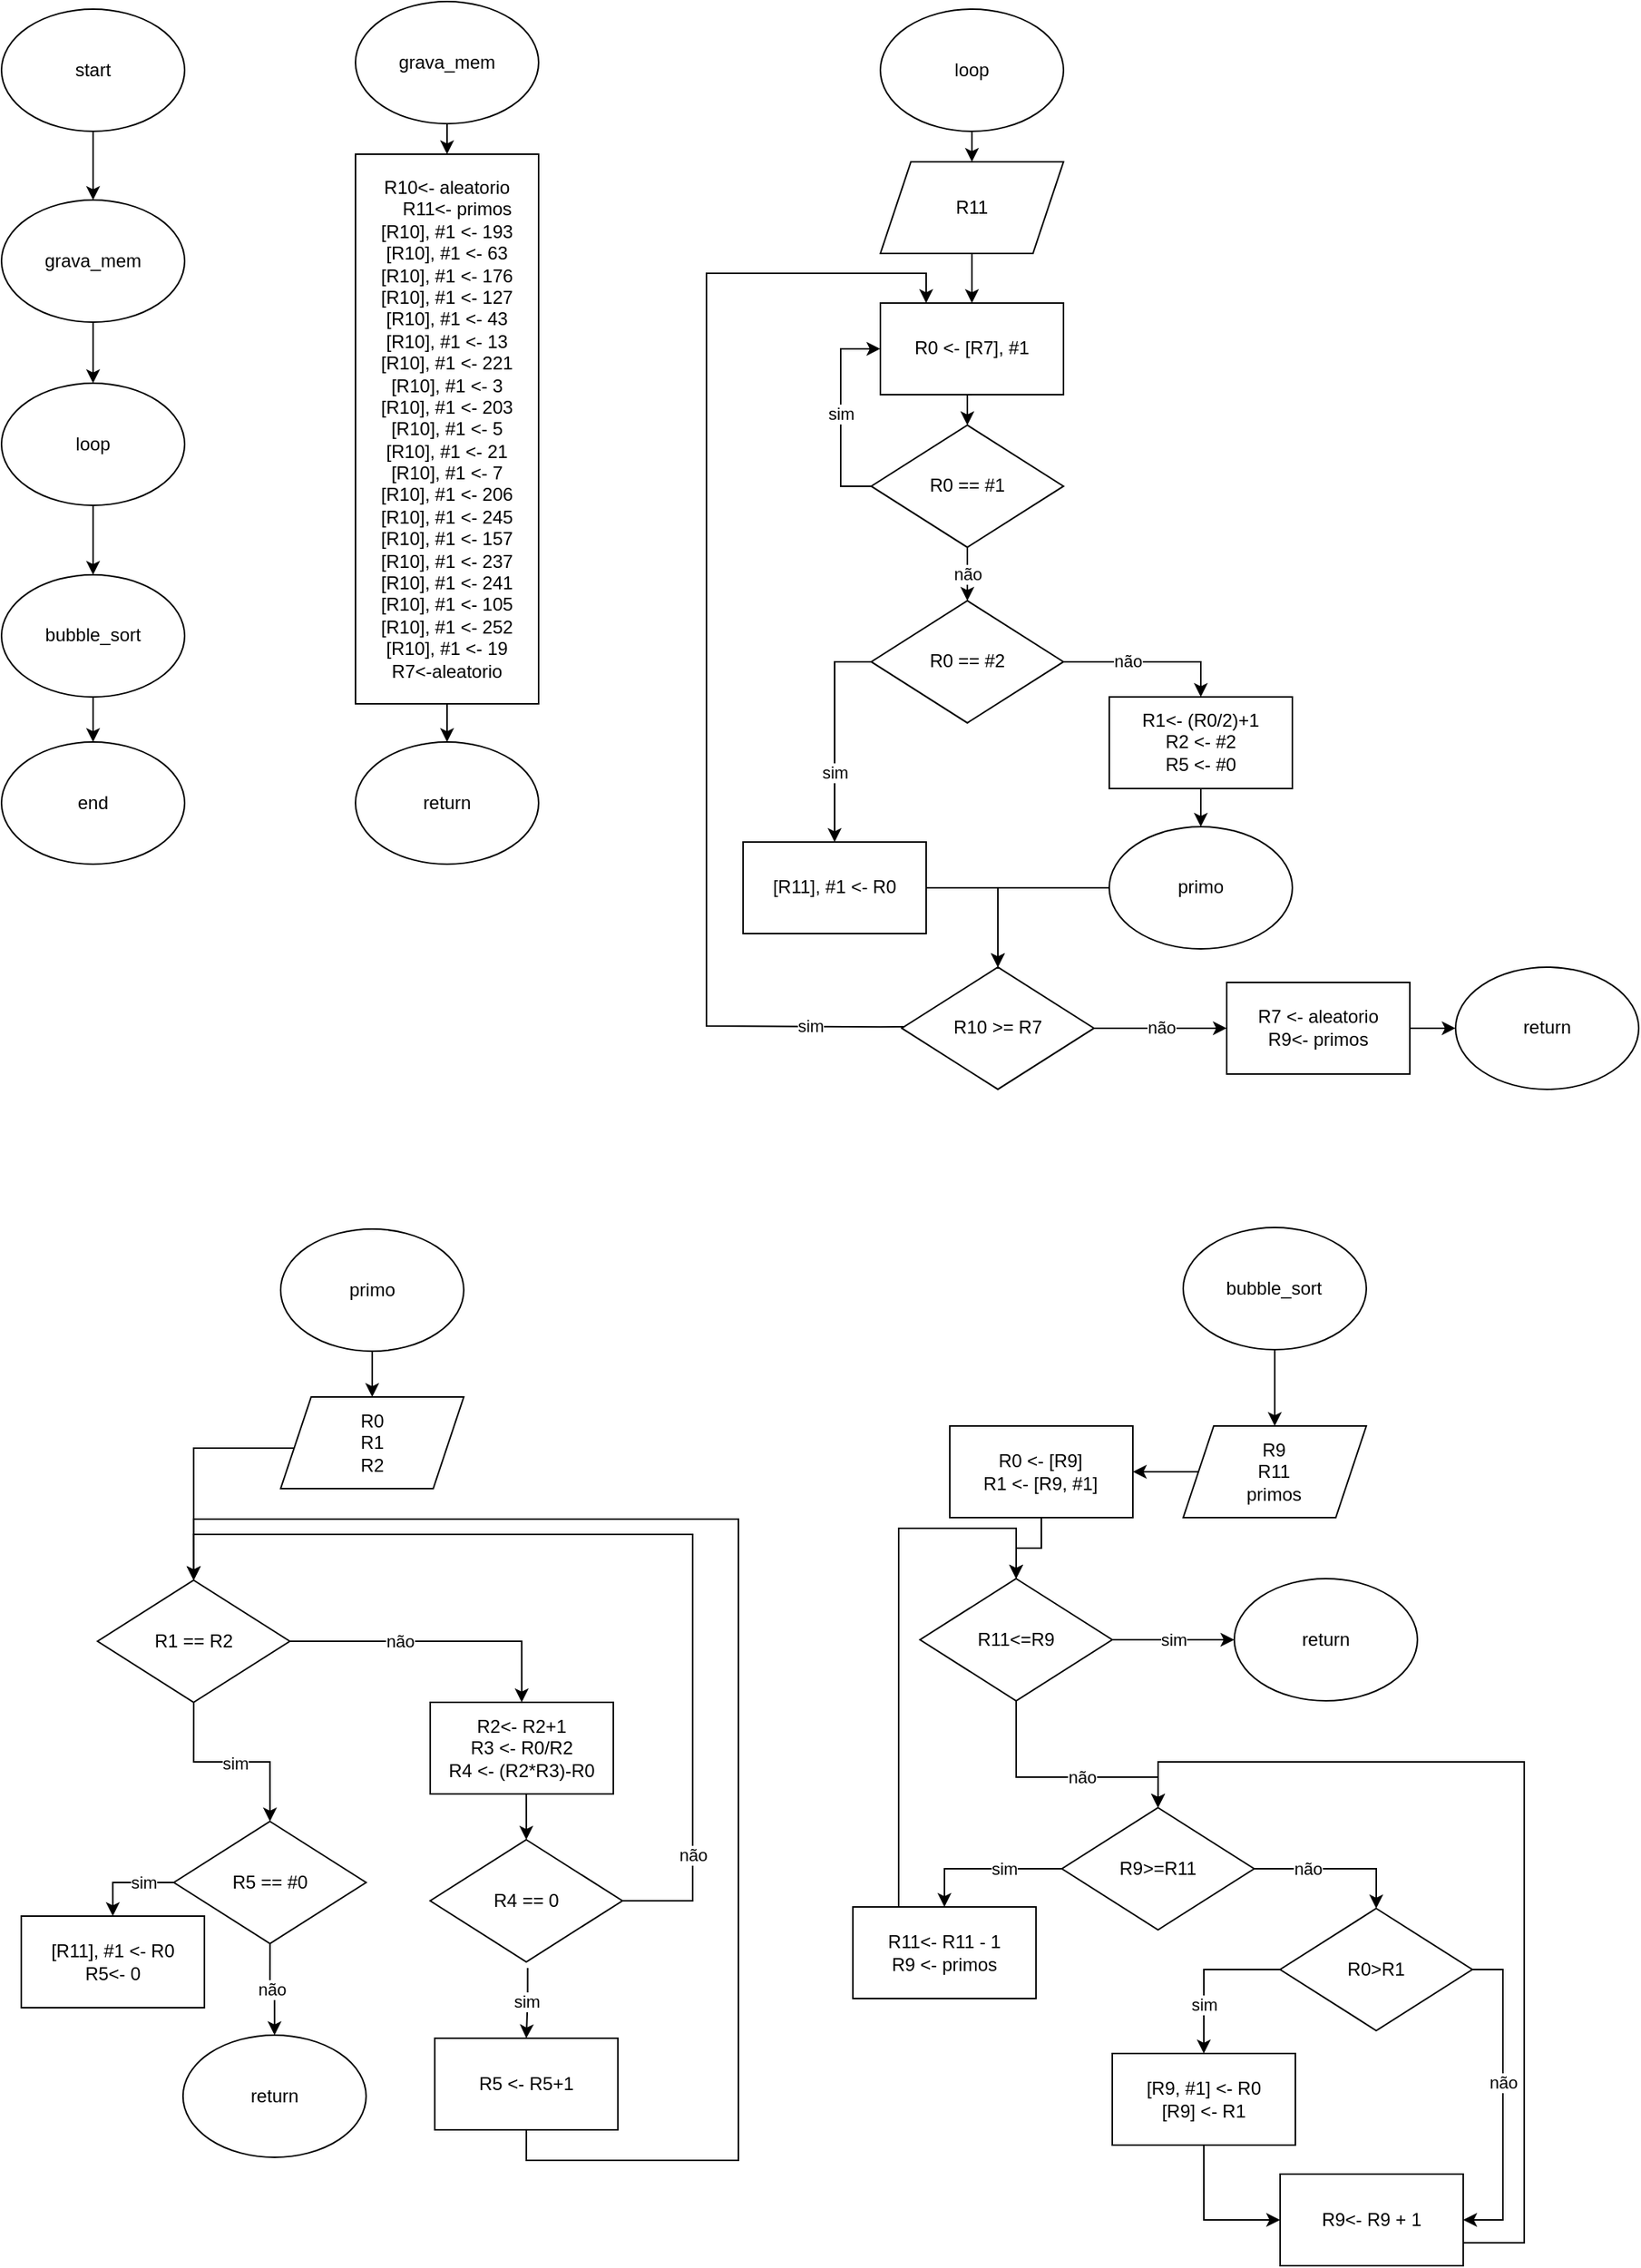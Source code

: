 <mxfile version="21.2.3" type="google">
  <diagram name="Página-1" id="S_L90jc0yvWZ7cHeXDMu">
    <mxGraphModel grid="1" page="1" gridSize="10" guides="1" tooltips="1" connect="1" arrows="1" fold="1" pageScale="1" pageWidth="1169" pageHeight="1654" math="0" shadow="0">
      <root>
        <mxCell id="0" />
        <mxCell id="1" parent="0" />
        <mxCell id="ndIIjWnxnS-T_BKoGuvT-43" style="edgeStyle=orthogonalEdgeStyle;rounded=0;orthogonalLoop=1;jettySize=auto;html=1;exitX=0.5;exitY=1;exitDx=0;exitDy=0;entryX=0.5;entryY=0;entryDx=0;entryDy=0;" edge="1" parent="1" source="ndIIjWnxnS-T_BKoGuvT-35" target="ndIIjWnxnS-T_BKoGuvT-42">
          <mxGeometry relative="1" as="geometry" />
        </mxCell>
        <mxCell id="ndIIjWnxnS-T_BKoGuvT-35" value="grava_mem" style="ellipse;whiteSpace=wrap;html=1;" vertex="1" parent="1">
          <mxGeometry x="273" y="-1640" width="120" height="80" as="geometry" />
        </mxCell>
        <mxCell id="ndIIjWnxnS-T_BKoGuvT-39" value="return" style="ellipse;whiteSpace=wrap;html=1;" vertex="1" parent="1">
          <mxGeometry x="273" y="-1155" width="120" height="80" as="geometry" />
        </mxCell>
        <mxCell id="ndIIjWnxnS-T_BKoGuvT-46" style="edgeStyle=orthogonalEdgeStyle;rounded=0;orthogonalLoop=1;jettySize=auto;html=1;exitX=0.5;exitY=1;exitDx=0;exitDy=0;entryX=0.5;entryY=0;entryDx=0;entryDy=0;" edge="1" parent="1" source="ndIIjWnxnS-T_BKoGuvT-41" target="ndIIjWnxnS-T_BKoGuvT-45">
          <mxGeometry relative="1" as="geometry" />
        </mxCell>
        <mxCell id="ndIIjWnxnS-T_BKoGuvT-41" value="loop" style="ellipse;whiteSpace=wrap;html=1;" vertex="1" parent="1">
          <mxGeometry x="617" y="-1635" width="120" height="80" as="geometry" />
        </mxCell>
        <mxCell id="ndIIjWnxnS-T_BKoGuvT-44" style="edgeStyle=orthogonalEdgeStyle;rounded=0;orthogonalLoop=1;jettySize=auto;html=1;exitX=0.5;exitY=1;exitDx=0;exitDy=0;entryX=0.5;entryY=0;entryDx=0;entryDy=0;" edge="1" parent="1" source="ndIIjWnxnS-T_BKoGuvT-42" target="ndIIjWnxnS-T_BKoGuvT-39">
          <mxGeometry relative="1" as="geometry" />
        </mxCell>
        <mxCell id="ndIIjWnxnS-T_BKoGuvT-42" value="&lt;div&gt;R10&amp;lt;- aleatorio&lt;/div&gt;&amp;nbsp; &amp;nbsp; R11&amp;lt;- primos&lt;br&gt;[R10], #1 &amp;lt;- 193&lt;br style=&quot;border-color: var(--border-color);&quot;&gt;[R10], #1 &amp;lt;- 63&lt;br style=&quot;border-color: var(--border-color);&quot;&gt;[R10], #1 &amp;lt;- 176&lt;br style=&quot;border-color: var(--border-color);&quot;&gt;[R10], #1 &amp;lt;- 127&lt;br style=&quot;border-color: var(--border-color);&quot;&gt;[R10], #1 &amp;lt;- 43&lt;br style=&quot;border-color: var(--border-color);&quot;&gt;[R10], #1 &amp;lt;- 13&lt;br style=&quot;border-color: var(--border-color);&quot;&gt;[R10], #1 &amp;lt;- 221&lt;br style=&quot;border-color: var(--border-color);&quot;&gt;[R10], #1 &amp;lt;- 3&lt;br style=&quot;border-color: var(--border-color);&quot;&gt;[R10], #1 &amp;lt;- 203&lt;br style=&quot;border-color: var(--border-color);&quot;&gt;[R10], #1 &amp;lt;- 5&lt;br style=&quot;border-color: var(--border-color);&quot;&gt;[R10], #1 &amp;lt;- 21&lt;br style=&quot;border-color: var(--border-color);&quot;&gt;[R10], #1 &amp;lt;- 7&lt;br style=&quot;border-color: var(--border-color);&quot;&gt;[R10], #1 &amp;lt;- 206&lt;br style=&quot;border-color: var(--border-color);&quot;&gt;[R10], #1 &amp;lt;- 245&lt;br style=&quot;border-color: var(--border-color);&quot;&gt;[R10], #1 &amp;lt;- 157&lt;br style=&quot;border-color: var(--border-color);&quot;&gt;[R10], #1 &amp;lt;- 237&lt;br style=&quot;border-color: var(--border-color);&quot;&gt;[R10], #1 &amp;lt;- 241&lt;br style=&quot;border-color: var(--border-color);&quot;&gt;[R10], #1 &amp;lt;- 105&lt;br style=&quot;border-color: var(--border-color);&quot;&gt;[R10], #1 &amp;lt;- 252&lt;br style=&quot;border-color: var(--border-color);&quot;&gt;[R10], #1 &amp;lt;- 19&lt;br style=&quot;border-color: var(--border-color);&quot;&gt;R7&amp;lt;-aleatorio" style="rounded=0;whiteSpace=wrap;html=1;" vertex="1" parent="1">
          <mxGeometry x="273" y="-1540" width="120" height="360" as="geometry" />
        </mxCell>
        <mxCell id="ndIIjWnxnS-T_BKoGuvT-48" style="edgeStyle=orthogonalEdgeStyle;rounded=0;orthogonalLoop=1;jettySize=auto;html=1;exitX=0.5;exitY=1;exitDx=0;exitDy=0;entryX=0.5;entryY=0;entryDx=0;entryDy=0;" edge="1" parent="1" source="ndIIjWnxnS-T_BKoGuvT-45" target="ndIIjWnxnS-T_BKoGuvT-47">
          <mxGeometry relative="1" as="geometry" />
        </mxCell>
        <mxCell id="ndIIjWnxnS-T_BKoGuvT-45" value="R11" style="shape=parallelogram;perimeter=parallelogramPerimeter;whiteSpace=wrap;html=1;fixedSize=1;" vertex="1" parent="1">
          <mxGeometry x="617" y="-1535" width="120" height="60" as="geometry" />
        </mxCell>
        <mxCell id="ndIIjWnxnS-T_BKoGuvT-150" style="edgeStyle=orthogonalEdgeStyle;rounded=0;orthogonalLoop=1;jettySize=auto;html=1;exitX=0.5;exitY=1;exitDx=0;exitDy=0;entryX=0.5;entryY=0;entryDx=0;entryDy=0;" edge="1" parent="1" source="ndIIjWnxnS-T_BKoGuvT-47" target="ndIIjWnxnS-T_BKoGuvT-50">
          <mxGeometry relative="1" as="geometry" />
        </mxCell>
        <mxCell id="ndIIjWnxnS-T_BKoGuvT-47" value="R0 &amp;lt;- [R7], #1" style="rounded=0;whiteSpace=wrap;html=1;" vertex="1" parent="1">
          <mxGeometry x="617" y="-1442.52" width="120" height="60" as="geometry" />
        </mxCell>
        <mxCell id="ndIIjWnxnS-T_BKoGuvT-51" value="sim" style="edgeStyle=orthogonalEdgeStyle;rounded=0;orthogonalLoop=1;jettySize=auto;html=1;exitX=0;exitY=0.5;exitDx=0;exitDy=0;entryX=0;entryY=0.5;entryDx=0;entryDy=0;" edge="1" parent="1" source="ndIIjWnxnS-T_BKoGuvT-50" target="ndIIjWnxnS-T_BKoGuvT-47">
          <mxGeometry relative="1" as="geometry" />
        </mxCell>
        <mxCell id="ndIIjWnxnS-T_BKoGuvT-53" value="não" style="edgeStyle=orthogonalEdgeStyle;rounded=0;orthogonalLoop=1;jettySize=auto;html=1;exitX=0.5;exitY=1;exitDx=0;exitDy=0;entryX=0.5;entryY=0;entryDx=0;entryDy=0;" edge="1" parent="1" source="ndIIjWnxnS-T_BKoGuvT-50" target="ndIIjWnxnS-T_BKoGuvT-52">
          <mxGeometry relative="1" as="geometry" />
        </mxCell>
        <mxCell id="ndIIjWnxnS-T_BKoGuvT-50" value="R0 == #1" style="rhombus;whiteSpace=wrap;html=1;" vertex="1" parent="1">
          <mxGeometry x="611" y="-1362.52" width="126" height="80" as="geometry" />
        </mxCell>
        <mxCell id="ndIIjWnxnS-T_BKoGuvT-55" value="sim" style="edgeStyle=orthogonalEdgeStyle;rounded=0;orthogonalLoop=1;jettySize=auto;html=1;exitX=0;exitY=0.5;exitDx=0;exitDy=0;" edge="1" parent="1" source="ndIIjWnxnS-T_BKoGuvT-52" target="ndIIjWnxnS-T_BKoGuvT-54">
          <mxGeometry x="0.366" relative="1" as="geometry">
            <mxPoint as="offset" />
          </mxGeometry>
        </mxCell>
        <mxCell id="ndIIjWnxnS-T_BKoGuvT-56" value="não" style="edgeStyle=orthogonalEdgeStyle;rounded=0;orthogonalLoop=1;jettySize=auto;html=1;exitX=1;exitY=0.5;exitDx=0;exitDy=0;entryX=0.5;entryY=0;entryDx=0;entryDy=0;" edge="1" parent="1" source="ndIIjWnxnS-T_BKoGuvT-52" target="ndIIjWnxnS-T_BKoGuvT-57">
          <mxGeometry x="-0.253" relative="1" as="geometry">
            <mxPoint x="837" y="-1117.52" as="targetPoint" />
            <mxPoint as="offset" />
          </mxGeometry>
        </mxCell>
        <mxCell id="ndIIjWnxnS-T_BKoGuvT-52" value="R0 == #2" style="rhombus;whiteSpace=wrap;html=1;" vertex="1" parent="1">
          <mxGeometry x="611" y="-1247.52" width="126" height="80" as="geometry" />
        </mxCell>
        <mxCell id="ndIIjWnxnS-T_BKoGuvT-64" style="edgeStyle=orthogonalEdgeStyle;rounded=0;orthogonalLoop=1;jettySize=auto;html=1;exitX=1;exitY=0.5;exitDx=0;exitDy=0;entryX=0.5;entryY=0;entryDx=0;entryDy=0;" edge="1" parent="1" source="ndIIjWnxnS-T_BKoGuvT-54" target="ndIIjWnxnS-T_BKoGuvT-60">
          <mxGeometry relative="1" as="geometry" />
        </mxCell>
        <mxCell id="ndIIjWnxnS-T_BKoGuvT-54" value="[R11], #1 &amp;lt;- R0" style="rounded=0;whiteSpace=wrap;html=1;" vertex="1" parent="1">
          <mxGeometry x="527" y="-1089.52" width="120" height="60" as="geometry" />
        </mxCell>
        <mxCell id="ndIIjWnxnS-T_BKoGuvT-59" style="edgeStyle=orthogonalEdgeStyle;rounded=0;orthogonalLoop=1;jettySize=auto;html=1;exitX=0.5;exitY=1;exitDx=0;exitDy=0;entryX=0.5;entryY=0;entryDx=0;entryDy=0;" edge="1" parent="1" source="ndIIjWnxnS-T_BKoGuvT-57" target="ndIIjWnxnS-T_BKoGuvT-58">
          <mxGeometry relative="1" as="geometry" />
        </mxCell>
        <mxCell id="ndIIjWnxnS-T_BKoGuvT-57" value="R1&amp;lt;- (R0/2)+1&lt;br&gt;R2 &amp;lt;- #2&lt;br&gt;R5 &amp;lt;- #0" style="rounded=0;whiteSpace=wrap;html=1;" vertex="1" parent="1">
          <mxGeometry x="767" y="-1184.52" width="120" height="60" as="geometry" />
        </mxCell>
        <mxCell id="ndIIjWnxnS-T_BKoGuvT-61" style="edgeStyle=orthogonalEdgeStyle;rounded=0;orthogonalLoop=1;jettySize=auto;html=1;exitX=0;exitY=0.5;exitDx=0;exitDy=0;entryX=0.5;entryY=0;entryDx=0;entryDy=0;" edge="1" parent="1" source="ndIIjWnxnS-T_BKoGuvT-58" target="ndIIjWnxnS-T_BKoGuvT-60">
          <mxGeometry relative="1" as="geometry" />
        </mxCell>
        <mxCell id="ndIIjWnxnS-T_BKoGuvT-58" value="primo" style="ellipse;whiteSpace=wrap;html=1;" vertex="1" parent="1">
          <mxGeometry x="767" y="-1099.52" width="120" height="80" as="geometry" />
        </mxCell>
        <mxCell id="ndIIjWnxnS-T_BKoGuvT-69" value="sim" style="edgeStyle=orthogonalEdgeStyle;rounded=0;orthogonalLoop=1;jettySize=auto;html=1;entryX=0.25;entryY=0;entryDx=0;entryDy=0;exitX=0.009;exitY=0.501;exitDx=0;exitDy=0;exitPerimeter=0;" edge="1" parent="1" target="ndIIjWnxnS-T_BKoGuvT-47">
          <mxGeometry x="-0.845" relative="1" as="geometry">
            <mxPoint x="632.134" y="-968.44" as="sourcePoint" />
            <mxPoint x="673" y="-1441.52" as="targetPoint" />
            <Array as="points">
              <mxPoint x="617" y="-968" />
              <mxPoint x="503" y="-969" />
              <mxPoint x="503" y="-1462" />
              <mxPoint x="647" y="-1462" />
            </Array>
            <mxPoint as="offset" />
          </mxGeometry>
        </mxCell>
        <mxCell id="ndIIjWnxnS-T_BKoGuvT-149" value="não" style="edgeStyle=orthogonalEdgeStyle;rounded=0;orthogonalLoop=1;jettySize=auto;html=1;exitX=1;exitY=0.5;exitDx=0;exitDy=0;entryX=0;entryY=0.5;entryDx=0;entryDy=0;" edge="1" parent="1" source="ndIIjWnxnS-T_BKoGuvT-60" target="ndIIjWnxnS-T_BKoGuvT-66">
          <mxGeometry relative="1" as="geometry" />
        </mxCell>
        <mxCell id="ndIIjWnxnS-T_BKoGuvT-60" value="R10 &amp;gt;= R7" style="rhombus;whiteSpace=wrap;html=1;" vertex="1" parent="1">
          <mxGeometry x="631" y="-1007.52" width="126" height="80" as="geometry" />
        </mxCell>
        <mxCell id="ndIIjWnxnS-T_BKoGuvT-148" style="edgeStyle=orthogonalEdgeStyle;rounded=0;orthogonalLoop=1;jettySize=auto;html=1;exitX=1;exitY=0.5;exitDx=0;exitDy=0;entryX=0;entryY=0.5;entryDx=0;entryDy=0;" edge="1" parent="1" source="ndIIjWnxnS-T_BKoGuvT-66" target="ndIIjWnxnS-T_BKoGuvT-70">
          <mxGeometry relative="1" as="geometry" />
        </mxCell>
        <mxCell id="ndIIjWnxnS-T_BKoGuvT-66" value="R7 &amp;lt;- aleatorio&lt;br&gt;R9&amp;lt;- primos" style="rounded=0;whiteSpace=wrap;html=1;" vertex="1" parent="1">
          <mxGeometry x="844" y="-997.52" width="120" height="60" as="geometry" />
        </mxCell>
        <mxCell id="ndIIjWnxnS-T_BKoGuvT-70" value="return" style="ellipse;whiteSpace=wrap;html=1;" vertex="1" parent="1">
          <mxGeometry x="994" y="-1007.52" width="120" height="80" as="geometry" />
        </mxCell>
        <mxCell id="ndIIjWnxnS-T_BKoGuvT-77" style="edgeStyle=orthogonalEdgeStyle;rounded=0;orthogonalLoop=1;jettySize=auto;html=1;exitX=0.5;exitY=1;exitDx=0;exitDy=0;entryX=0.5;entryY=0;entryDx=0;entryDy=0;" edge="1" parent="1" source="ndIIjWnxnS-T_BKoGuvT-72" target="ndIIjWnxnS-T_BKoGuvT-73">
          <mxGeometry relative="1" as="geometry" />
        </mxCell>
        <mxCell id="ndIIjWnxnS-T_BKoGuvT-72" value="start" style="ellipse;whiteSpace=wrap;html=1;" vertex="1" parent="1">
          <mxGeometry x="41" y="-1635" width="120" height="80" as="geometry" />
        </mxCell>
        <mxCell id="ndIIjWnxnS-T_BKoGuvT-78" style="edgeStyle=orthogonalEdgeStyle;rounded=0;orthogonalLoop=1;jettySize=auto;html=1;exitX=0.5;exitY=1;exitDx=0;exitDy=0;entryX=0.5;entryY=0;entryDx=0;entryDy=0;" edge="1" parent="1" source="ndIIjWnxnS-T_BKoGuvT-73" target="ndIIjWnxnS-T_BKoGuvT-74">
          <mxGeometry relative="1" as="geometry" />
        </mxCell>
        <mxCell id="ndIIjWnxnS-T_BKoGuvT-73" value="grava_mem" style="ellipse;whiteSpace=wrap;html=1;" vertex="1" parent="1">
          <mxGeometry x="41" y="-1510" width="120" height="80" as="geometry" />
        </mxCell>
        <mxCell id="ndIIjWnxnS-T_BKoGuvT-79" style="edgeStyle=orthogonalEdgeStyle;rounded=0;orthogonalLoop=1;jettySize=auto;html=1;exitX=0.5;exitY=1;exitDx=0;exitDy=0;entryX=0.5;entryY=0;entryDx=0;entryDy=0;" edge="1" parent="1" source="ndIIjWnxnS-T_BKoGuvT-74" target="ndIIjWnxnS-T_BKoGuvT-75">
          <mxGeometry relative="1" as="geometry" />
        </mxCell>
        <mxCell id="ndIIjWnxnS-T_BKoGuvT-74" value="loop" style="ellipse;whiteSpace=wrap;html=1;" vertex="1" parent="1">
          <mxGeometry x="41" y="-1390" width="120" height="80" as="geometry" />
        </mxCell>
        <mxCell id="ndIIjWnxnS-T_BKoGuvT-81" style="edgeStyle=orthogonalEdgeStyle;rounded=0;orthogonalLoop=1;jettySize=auto;html=1;exitX=0.5;exitY=1;exitDx=0;exitDy=0;entryX=0.5;entryY=0;entryDx=0;entryDy=0;" edge="1" parent="1" source="ndIIjWnxnS-T_BKoGuvT-75" target="ndIIjWnxnS-T_BKoGuvT-76">
          <mxGeometry relative="1" as="geometry" />
        </mxCell>
        <mxCell id="ndIIjWnxnS-T_BKoGuvT-75" value="bubble_sort" style="ellipse;whiteSpace=wrap;html=1;" vertex="1" parent="1">
          <mxGeometry x="41" y="-1264.52" width="120" height="80" as="geometry" />
        </mxCell>
        <mxCell id="ndIIjWnxnS-T_BKoGuvT-76" value="end" style="ellipse;whiteSpace=wrap;html=1;" vertex="1" parent="1">
          <mxGeometry x="41" y="-1155" width="120" height="80" as="geometry" />
        </mxCell>
        <mxCell id="ndIIjWnxnS-T_BKoGuvT-82" style="edgeStyle=orthogonalEdgeStyle;rounded=0;orthogonalLoop=1;jettySize=auto;html=1;exitX=0.5;exitY=1;exitDx=0;exitDy=0;entryX=0.5;entryY=0;entryDx=0;entryDy=0;" edge="1" parent="1" source="ndIIjWnxnS-T_BKoGuvT-83" target="ndIIjWnxnS-T_BKoGuvT-85">
          <mxGeometry relative="1" as="geometry" />
        </mxCell>
        <mxCell id="ndIIjWnxnS-T_BKoGuvT-83" value="bubble_sort" style="ellipse;whiteSpace=wrap;html=1;" vertex="1" parent="1">
          <mxGeometry x="815.47" y="-837" width="120" height="80" as="geometry" />
        </mxCell>
        <mxCell id="ndIIjWnxnS-T_BKoGuvT-84" style="edgeStyle=orthogonalEdgeStyle;rounded=0;orthogonalLoop=1;jettySize=auto;html=1;exitX=0;exitY=0.5;exitDx=0;exitDy=0;entryX=1;entryY=0.5;entryDx=0;entryDy=0;" edge="1" parent="1" source="ndIIjWnxnS-T_BKoGuvT-85" target="ndIIjWnxnS-T_BKoGuvT-103">
          <mxGeometry relative="1" as="geometry" />
        </mxCell>
        <mxCell id="ndIIjWnxnS-T_BKoGuvT-85" value="R9&lt;br&gt;R11&lt;br&gt;primos" style="shape=parallelogram;perimeter=parallelogramPerimeter;whiteSpace=wrap;html=1;fixedSize=1;" vertex="1" parent="1">
          <mxGeometry x="815.47" y="-707" width="120" height="60" as="geometry" />
        </mxCell>
        <mxCell id="ndIIjWnxnS-T_BKoGuvT-86" value="não" style="edgeStyle=orthogonalEdgeStyle;rounded=0;orthogonalLoop=1;jettySize=auto;html=1;exitX=1;exitY=0.5;exitDx=0;exitDy=0;entryX=0.5;entryY=0;entryDx=0;entryDy=0;" edge="1" parent="1" source="ndIIjWnxnS-T_BKoGuvT-88" target="ndIIjWnxnS-T_BKoGuvT-91">
          <mxGeometry x="-0.329" relative="1" as="geometry">
            <mxPoint x="978.97" y="-377" as="targetPoint" />
            <mxPoint as="offset" />
          </mxGeometry>
        </mxCell>
        <mxCell id="ndIIjWnxnS-T_BKoGuvT-87" value="sim" style="edgeStyle=orthogonalEdgeStyle;rounded=0;orthogonalLoop=1;jettySize=auto;html=1;exitX=0;exitY=0.5;exitDx=0;exitDy=0;entryX=0.5;entryY=0;entryDx=0;entryDy=0;" edge="1" parent="1" source="ndIIjWnxnS-T_BKoGuvT-88" target="ndIIjWnxnS-T_BKoGuvT-97">
          <mxGeometry x="-0.256" relative="1" as="geometry">
            <mxPoint x="638.97" y="-357" as="targetPoint" />
            <mxPoint as="offset" />
          </mxGeometry>
        </mxCell>
        <mxCell id="ndIIjWnxnS-T_BKoGuvT-88" value="R9&amp;gt;=R11" style="rhombus;whiteSpace=wrap;html=1;" vertex="1" parent="1">
          <mxGeometry x="735.97" y="-457" width="126" height="80" as="geometry" />
        </mxCell>
        <mxCell id="ndIIjWnxnS-T_BKoGuvT-89" value="sim" style="edgeStyle=orthogonalEdgeStyle;rounded=0;orthogonalLoop=1;jettySize=auto;html=1;exitX=0;exitY=0.5;exitDx=0;exitDy=0;entryX=0.5;entryY=0;entryDx=0;entryDy=0;" edge="1" parent="1" source="ndIIjWnxnS-T_BKoGuvT-91" target="ndIIjWnxnS-T_BKoGuvT-93">
          <mxGeometry x="0.385" relative="1" as="geometry">
            <mxPoint as="offset" />
          </mxGeometry>
        </mxCell>
        <mxCell id="ndIIjWnxnS-T_BKoGuvT-90" value="não" style="edgeStyle=orthogonalEdgeStyle;rounded=0;orthogonalLoop=1;jettySize=auto;html=1;exitX=1;exitY=0.5;exitDx=0;exitDy=0;entryX=1;entryY=0.5;entryDx=0;entryDy=0;" edge="1" parent="1" source="ndIIjWnxnS-T_BKoGuvT-91" target="ndIIjWnxnS-T_BKoGuvT-95">
          <mxGeometry x="-0.105" relative="1" as="geometry">
            <mxPoint as="offset" />
          </mxGeometry>
        </mxCell>
        <mxCell id="ndIIjWnxnS-T_BKoGuvT-91" value="R0&amp;gt;R1" style="rhombus;whiteSpace=wrap;html=1;" vertex="1" parent="1">
          <mxGeometry x="878.97" y="-391" width="126" height="80" as="geometry" />
        </mxCell>
        <mxCell id="ndIIjWnxnS-T_BKoGuvT-92" style="edgeStyle=orthogonalEdgeStyle;rounded=0;orthogonalLoop=1;jettySize=auto;html=1;exitX=0.5;exitY=1;exitDx=0;exitDy=0;entryX=0;entryY=0.5;entryDx=0;entryDy=0;" edge="1" parent="1" source="ndIIjWnxnS-T_BKoGuvT-93" target="ndIIjWnxnS-T_BKoGuvT-95">
          <mxGeometry relative="1" as="geometry" />
        </mxCell>
        <mxCell id="ndIIjWnxnS-T_BKoGuvT-93" value="[R9, #1] &amp;lt;- R0&lt;br&gt;[R9] &amp;lt;- R1" style="rounded=0;whiteSpace=wrap;html=1;" vertex="1" parent="1">
          <mxGeometry x="768.97" y="-296" width="120" height="60" as="geometry" />
        </mxCell>
        <mxCell id="ndIIjWnxnS-T_BKoGuvT-94" style="edgeStyle=orthogonalEdgeStyle;rounded=0;orthogonalLoop=1;jettySize=auto;html=1;exitX=1;exitY=0.75;exitDx=0;exitDy=0;entryX=0.5;entryY=0;entryDx=0;entryDy=0;" edge="1" parent="1" source="ndIIjWnxnS-T_BKoGuvT-95" target="ndIIjWnxnS-T_BKoGuvT-88">
          <mxGeometry relative="1" as="geometry">
            <Array as="points">
              <mxPoint x="1038.97" y="-172" />
              <mxPoint x="1038.97" y="-487" />
              <mxPoint x="798.97" y="-487" />
            </Array>
          </mxGeometry>
        </mxCell>
        <mxCell id="ndIIjWnxnS-T_BKoGuvT-95" value="R9&amp;lt;- R9 + 1" style="rounded=0;whiteSpace=wrap;html=1;" vertex="1" parent="1">
          <mxGeometry x="878.97" y="-217" width="120" height="60" as="geometry" />
        </mxCell>
        <mxCell id="ndIIjWnxnS-T_BKoGuvT-96" style="edgeStyle=orthogonalEdgeStyle;rounded=0;orthogonalLoop=1;jettySize=auto;html=1;exitX=0.25;exitY=0;exitDx=0;exitDy=0;entryX=0.5;entryY=0;entryDx=0;entryDy=0;" edge="1" parent="1" source="ndIIjWnxnS-T_BKoGuvT-97" target="ndIIjWnxnS-T_BKoGuvT-101">
          <mxGeometry relative="1" as="geometry">
            <Array as="points">
              <mxPoint x="629" y="-640" />
              <mxPoint x="706" y="-640" />
            </Array>
          </mxGeometry>
        </mxCell>
        <mxCell id="ndIIjWnxnS-T_BKoGuvT-97" value="R11&amp;lt;- R11 - 1&lt;br&gt;R9 &amp;lt;- primos" style="rounded=0;whiteSpace=wrap;html=1;" vertex="1" parent="1">
          <mxGeometry x="598.97" y="-392" width="120" height="60" as="geometry" />
        </mxCell>
        <mxCell id="ndIIjWnxnS-T_BKoGuvT-98" value="return" style="ellipse;whiteSpace=wrap;html=1;" vertex="1" parent="1">
          <mxGeometry x="848.97" y="-607" width="120" height="80" as="geometry" />
        </mxCell>
        <mxCell id="ndIIjWnxnS-T_BKoGuvT-99" value="sim" style="edgeStyle=orthogonalEdgeStyle;rounded=0;orthogonalLoop=1;jettySize=auto;html=1;exitX=1;exitY=0.5;exitDx=0;exitDy=0;entryX=0;entryY=0.5;entryDx=0;entryDy=0;" edge="1" parent="1" source="ndIIjWnxnS-T_BKoGuvT-101" target="ndIIjWnxnS-T_BKoGuvT-98">
          <mxGeometry relative="1" as="geometry" />
        </mxCell>
        <mxCell id="ndIIjWnxnS-T_BKoGuvT-100" value="não" style="edgeStyle=orthogonalEdgeStyle;rounded=0;orthogonalLoop=1;jettySize=auto;html=1;exitX=0.5;exitY=1;exitDx=0;exitDy=0;entryX=0.5;entryY=0;entryDx=0;entryDy=0;" edge="1" parent="1" source="ndIIjWnxnS-T_BKoGuvT-101" target="ndIIjWnxnS-T_BKoGuvT-88">
          <mxGeometry x="0.141" relative="1" as="geometry">
            <Array as="points">
              <mxPoint x="705.97" y="-477" />
              <mxPoint x="798.97" y="-477" />
            </Array>
            <mxPoint as="offset" />
          </mxGeometry>
        </mxCell>
        <mxCell id="ndIIjWnxnS-T_BKoGuvT-101" value="R11&amp;lt;=R9" style="rhombus;whiteSpace=wrap;html=1;" vertex="1" parent="1">
          <mxGeometry x="642.97" y="-607" width="126" height="80" as="geometry" />
        </mxCell>
        <mxCell id="ndIIjWnxnS-T_BKoGuvT-102" style="edgeStyle=orthogonalEdgeStyle;rounded=0;orthogonalLoop=1;jettySize=auto;html=1;exitX=0.5;exitY=1;exitDx=0;exitDy=0;entryX=0.5;entryY=0;entryDx=0;entryDy=0;" edge="1" parent="1" source="ndIIjWnxnS-T_BKoGuvT-103" target="ndIIjWnxnS-T_BKoGuvT-101">
          <mxGeometry relative="1" as="geometry" />
        </mxCell>
        <mxCell id="ndIIjWnxnS-T_BKoGuvT-103" value="R0 &amp;lt;- [R9]&lt;br&gt;R1 &amp;lt;- [R9, #1]" style="rounded=0;whiteSpace=wrap;html=1;" vertex="1" parent="1">
          <mxGeometry x="662.47" y="-707" width="120" height="60" as="geometry" />
        </mxCell>
        <mxCell id="ndIIjWnxnS-T_BKoGuvT-128" style="edgeStyle=orthogonalEdgeStyle;rounded=0;orthogonalLoop=1;jettySize=auto;html=1;exitX=0.5;exitY=1;exitDx=0;exitDy=0;entryX=0.5;entryY=0;entryDx=0;entryDy=0;" edge="1" parent="1" source="ndIIjWnxnS-T_BKoGuvT-129" target="ndIIjWnxnS-T_BKoGuvT-131">
          <mxGeometry relative="1" as="geometry" />
        </mxCell>
        <mxCell id="ndIIjWnxnS-T_BKoGuvT-129" value="primo" style="ellipse;whiteSpace=wrap;html=1;" vertex="1" parent="1">
          <mxGeometry x="223.94" y="-836" width="120" height="80" as="geometry" />
        </mxCell>
        <mxCell id="ndIIjWnxnS-T_BKoGuvT-130" style="edgeStyle=orthogonalEdgeStyle;rounded=0;orthogonalLoop=1;jettySize=auto;html=1;exitX=0.082;exitY=0.558;exitDx=0;exitDy=0;entryX=0.5;entryY=0;entryDx=0;entryDy=0;exitPerimeter=0;" edge="1" parent="1" source="ndIIjWnxnS-T_BKoGuvT-131" target="ndIIjWnxnS-T_BKoGuvT-134">
          <mxGeometry relative="1" as="geometry">
            <Array as="points">
              <mxPoint x="166.94" y="-692" />
            </Array>
          </mxGeometry>
        </mxCell>
        <mxCell id="ndIIjWnxnS-T_BKoGuvT-131" value="R0&lt;br&gt;R1&lt;br&gt;R2" style="shape=parallelogram;perimeter=parallelogramPerimeter;whiteSpace=wrap;html=1;fixedSize=1;" vertex="1" parent="1">
          <mxGeometry x="223.94" y="-726" width="120" height="60" as="geometry" />
        </mxCell>
        <mxCell id="ndIIjWnxnS-T_BKoGuvT-132" value="não" style="edgeStyle=orthogonalEdgeStyle;rounded=0;orthogonalLoop=1;jettySize=auto;html=1;exitX=1;exitY=0.5;exitDx=0;exitDy=0;entryX=0.5;entryY=0;entryDx=0;entryDy=0;" edge="1" parent="1" source="ndIIjWnxnS-T_BKoGuvT-134" target="ndIIjWnxnS-T_BKoGuvT-136">
          <mxGeometry x="-0.25" relative="1" as="geometry">
            <mxPoint as="offset" />
          </mxGeometry>
        </mxCell>
        <mxCell id="ndIIjWnxnS-T_BKoGuvT-133" value="sim" style="edgeStyle=orthogonalEdgeStyle;rounded=0;orthogonalLoop=1;jettySize=auto;html=1;exitX=0.5;exitY=1;exitDx=0;exitDy=0;entryX=0.5;entryY=0;entryDx=0;entryDy=0;" edge="1" parent="1" source="ndIIjWnxnS-T_BKoGuvT-134" target="ndIIjWnxnS-T_BKoGuvT-144">
          <mxGeometry x="0.031" y="-1" relative="1" as="geometry">
            <mxPoint as="offset" />
          </mxGeometry>
        </mxCell>
        <mxCell id="ndIIjWnxnS-T_BKoGuvT-134" value="R1 == R2" style="rhombus;whiteSpace=wrap;html=1;" vertex="1" parent="1">
          <mxGeometry x="103.94" y="-606" width="126" height="80" as="geometry" />
        </mxCell>
        <mxCell id="ndIIjWnxnS-T_BKoGuvT-135" style="edgeStyle=orthogonalEdgeStyle;rounded=0;orthogonalLoop=1;jettySize=auto;html=1;exitX=0.5;exitY=1;exitDx=0;exitDy=0;entryX=0.5;entryY=0;entryDx=0;entryDy=0;" edge="1" parent="1" source="ndIIjWnxnS-T_BKoGuvT-136" target="ndIIjWnxnS-T_BKoGuvT-139">
          <mxGeometry relative="1" as="geometry" />
        </mxCell>
        <mxCell id="ndIIjWnxnS-T_BKoGuvT-136" value="R2&amp;lt;- R2+1&lt;br&gt;R3 &amp;lt;- R0/R2&lt;br&gt;R4 &amp;lt;- (R2*R3)-R0" style="rounded=0;whiteSpace=wrap;html=1;" vertex="1" parent="1">
          <mxGeometry x="321.94" y="-526" width="120" height="60" as="geometry" />
        </mxCell>
        <mxCell id="ndIIjWnxnS-T_BKoGuvT-137" value="sim" style="edgeStyle=orthogonalEdgeStyle;rounded=0;orthogonalLoop=1;jettySize=auto;html=1;exitX=0.507;exitY=1.05;exitDx=0;exitDy=0;entryX=0.5;entryY=0;entryDx=0;entryDy=0;exitPerimeter=0;" edge="1" parent="1" source="ndIIjWnxnS-T_BKoGuvT-139" target="ndIIjWnxnS-T_BKoGuvT-141">
          <mxGeometry x="-0.035" relative="1" as="geometry">
            <mxPoint as="offset" />
          </mxGeometry>
        </mxCell>
        <mxCell id="ndIIjWnxnS-T_BKoGuvT-138" value="não" style="edgeStyle=orthogonalEdgeStyle;rounded=0;orthogonalLoop=1;jettySize=auto;html=1;exitX=1;exitY=0.5;exitDx=0;exitDy=0;entryX=0.5;entryY=0;entryDx=0;entryDy=0;" edge="1" parent="1" source="ndIIjWnxnS-T_BKoGuvT-139" target="ndIIjWnxnS-T_BKoGuvT-134">
          <mxGeometry x="-0.763" relative="1" as="geometry">
            <Array as="points">
              <mxPoint x="493.94" y="-396" />
              <mxPoint x="493.94" y="-636" />
              <mxPoint x="166.94" y="-636" />
            </Array>
            <mxPoint as="offset" />
          </mxGeometry>
        </mxCell>
        <mxCell id="ndIIjWnxnS-T_BKoGuvT-139" value="R4 == 0" style="rhombus;whiteSpace=wrap;html=1;" vertex="1" parent="1">
          <mxGeometry x="321.94" y="-436" width="126" height="80" as="geometry" />
        </mxCell>
        <mxCell id="ndIIjWnxnS-T_BKoGuvT-140" style="edgeStyle=orthogonalEdgeStyle;rounded=0;orthogonalLoop=1;jettySize=auto;html=1;entryX=0.5;entryY=0;entryDx=0;entryDy=0;exitX=0.5;exitY=1;exitDx=0;exitDy=0;" edge="1" parent="1" source="ndIIjWnxnS-T_BKoGuvT-141" target="ndIIjWnxnS-T_BKoGuvT-134">
          <mxGeometry relative="1" as="geometry">
            <Array as="points">
              <mxPoint x="384.94" y="-226" />
              <mxPoint x="523.94" y="-226" />
              <mxPoint x="523.94" y="-646" />
              <mxPoint x="166.94" y="-646" />
            </Array>
          </mxGeometry>
        </mxCell>
        <mxCell id="ndIIjWnxnS-T_BKoGuvT-141" value="R5 &amp;lt;- R5+1" style="rounded=0;whiteSpace=wrap;html=1;" vertex="1" parent="1">
          <mxGeometry x="324.94" y="-306" width="120" height="60" as="geometry" />
        </mxCell>
        <mxCell id="ndIIjWnxnS-T_BKoGuvT-142" value="sim" style="edgeStyle=orthogonalEdgeStyle;rounded=0;orthogonalLoop=1;jettySize=auto;html=1;exitX=0;exitY=0.5;exitDx=0;exitDy=0;entryX=0.5;entryY=0;entryDx=0;entryDy=0;" edge="1" parent="1" source="ndIIjWnxnS-T_BKoGuvT-144" target="ndIIjWnxnS-T_BKoGuvT-145">
          <mxGeometry x="-0.355" relative="1" as="geometry">
            <mxPoint as="offset" />
          </mxGeometry>
        </mxCell>
        <mxCell id="ndIIjWnxnS-T_BKoGuvT-143" value="não" style="edgeStyle=orthogonalEdgeStyle;rounded=0;orthogonalLoop=1;jettySize=auto;html=1;exitX=0.5;exitY=1;exitDx=0;exitDy=0;entryX=0.5;entryY=0;entryDx=0;entryDy=0;" edge="1" parent="1" source="ndIIjWnxnS-T_BKoGuvT-144" target="ndIIjWnxnS-T_BKoGuvT-146">
          <mxGeometry relative="1" as="geometry" />
        </mxCell>
        <mxCell id="ndIIjWnxnS-T_BKoGuvT-144" value="R5 == #0" style="rhombus;whiteSpace=wrap;html=1;" vertex="1" parent="1">
          <mxGeometry x="153.94" y="-448" width="126" height="80" as="geometry" />
        </mxCell>
        <mxCell id="ndIIjWnxnS-T_BKoGuvT-145" value="[R11], #1 &amp;lt;- R0&lt;br&gt;R5&amp;lt;- 0" style="rounded=0;whiteSpace=wrap;html=1;" vertex="1" parent="1">
          <mxGeometry x="53.94" y="-386" width="120" height="60" as="geometry" />
        </mxCell>
        <mxCell id="ndIIjWnxnS-T_BKoGuvT-146" value="return" style="ellipse;whiteSpace=wrap;html=1;" vertex="1" parent="1">
          <mxGeometry x="159.94" y="-308" width="120" height="80" as="geometry" />
        </mxCell>
      </root>
    </mxGraphModel>
  </diagram>
</mxfile>
